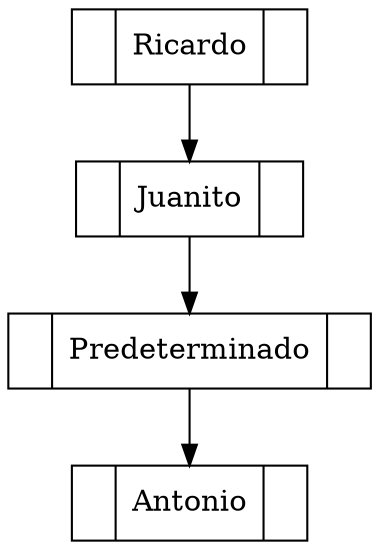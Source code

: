 digraph structs {
 node [shape = record];1[label="<f0>| <f22>Ricardo | <f1>"]; 
2[label="<f0>| <f22>Juanito | <f1>"]; 
10[label="<f0>| <f22>Predeterminado | <f1>"]; 
23[label="<f0>| <f22>Antonio | <f1>"]; 
1 -> 2;
2 -> 10;
10 -> 23;
}